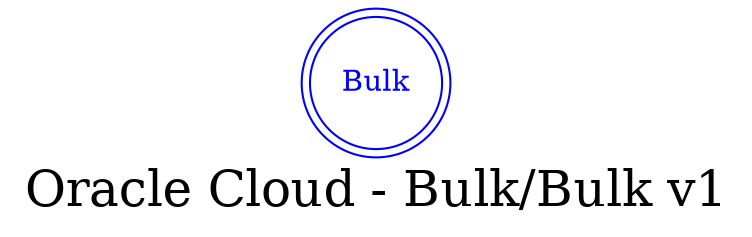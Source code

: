 digraph LexiconGraph {
graph[label="Oracle Cloud - Bulk/Bulk v1", fontsize=24]
splines=true
"Bulk" [color=blue, fontcolor=blue, shape=doublecircle]
}
